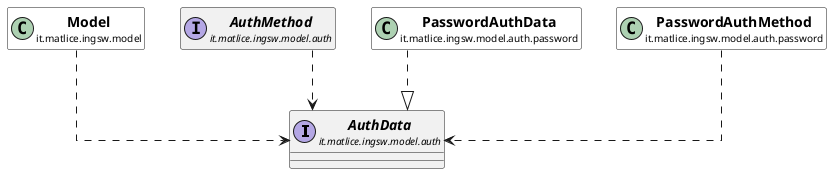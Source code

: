 @startuml

skinparam svgLinkTarget _parent
skinparam linetype ortho
set namespaceSeparator none
interface "<b><size:14>AuthData</b>\n<size:10>it.matlice.ingsw.model.auth" as it.matlice.ingsw.model.auth.AuthData  [[../../../../../it/matlice/ingsw/model/auth/AuthData.html{it.matlice.ingsw.model.auth.AuthData}]] {
}



class "<b><size:14>Model</b>\n<size:10>it.matlice.ingsw.model" as it.matlice.ingsw.model.Model  [[../../../../../it/matlice/ingsw/model/Model.html{it.matlice.ingsw.model.Model}]] #white {
}

hide it.matlice.ingsw.model.Model fields
hide it.matlice.ingsw.model.Model methods

it.matlice.ingsw.model.Model ..> it.matlice.ingsw.model.auth.AuthData

interface "<b><size:14>AuthMethod</b>\n<size:10>it.matlice.ingsw.model.auth" as it.matlice.ingsw.model.auth.AuthMethod  [[../../../../../it/matlice/ingsw/model/auth/AuthMethod.html{it.matlice.ingsw.model.auth.AuthMethod}]] {
}

hide it.matlice.ingsw.model.auth.AuthMethod fields
hide it.matlice.ingsw.model.auth.AuthMethod methods

it.matlice.ingsw.model.auth.AuthMethod ..> it.matlice.ingsw.model.auth.AuthData

class "<b><size:14>PasswordAuthData</b>\n<size:10>it.matlice.ingsw.model.auth.password" as it.matlice.ingsw.model.auth.password.PasswordAuthData  [[../../../../../it/matlice/ingsw/model/auth/password/PasswordAuthData.html{it.matlice.ingsw.model.auth.password.PasswordAuthData}]] #white {
}

hide it.matlice.ingsw.model.auth.password.PasswordAuthData fields
hide it.matlice.ingsw.model.auth.password.PasswordAuthData methods

it.matlice.ingsw.model.auth.password.PasswordAuthData ..|> it.matlice.ingsw.model.auth.AuthData

class "<b><size:14>PasswordAuthMethod</b>\n<size:10>it.matlice.ingsw.model.auth.password" as it.matlice.ingsw.model.auth.password.PasswordAuthMethod  [[../../../../../it/matlice/ingsw/model/auth/password/PasswordAuthMethod.html{it.matlice.ingsw.model.auth.password.PasswordAuthMethod}]] #white {
}

hide it.matlice.ingsw.model.auth.password.PasswordAuthMethod fields
hide it.matlice.ingsw.model.auth.password.PasswordAuthMethod methods

it.matlice.ingsw.model.auth.password.PasswordAuthMethod ..> it.matlice.ingsw.model.auth.AuthData


@enduml
